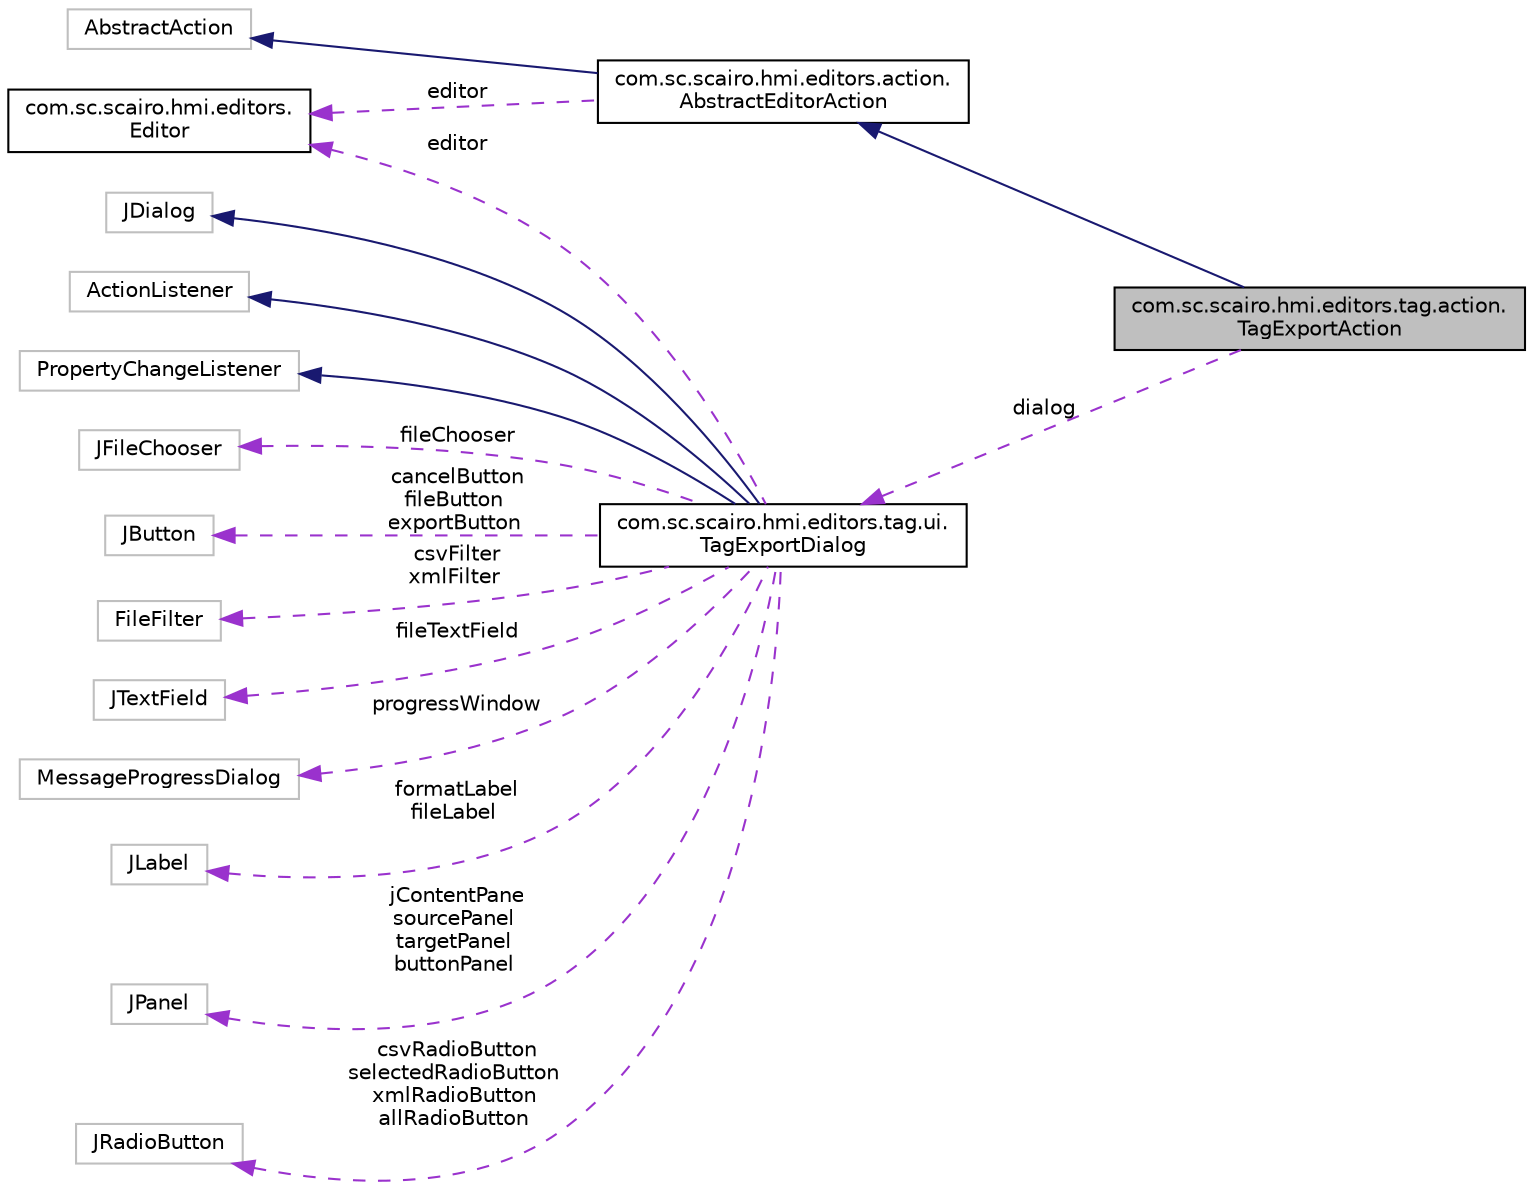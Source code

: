digraph "com.sc.scairo.hmi.editors.tag.action.TagExportAction"
{
 // LATEX_PDF_SIZE
  edge [fontname="Helvetica",fontsize="10",labelfontname="Helvetica",labelfontsize="10"];
  node [fontname="Helvetica",fontsize="10",shape=record];
  rankdir="LR";
  Node1 [label="com.sc.scairo.hmi.editors.tag.action.\lTagExportAction",height=0.2,width=0.4,color="black", fillcolor="grey75", style="filled", fontcolor="black",tooltip=" "];
  Node2 -> Node1 [dir="back",color="midnightblue",fontsize="10",style="solid",fontname="Helvetica"];
  Node2 [label="com.sc.scairo.hmi.editors.action.\lAbstractEditorAction",height=0.2,width=0.4,color="black", fillcolor="white", style="filled",URL="$classcom_1_1sc_1_1scairo_1_1hmi_1_1editors_1_1action_1_1_abstract_editor_action.html",tooltip=" "];
  Node3 -> Node2 [dir="back",color="midnightblue",fontsize="10",style="solid",fontname="Helvetica"];
  Node3 [label="AbstractAction",height=0.2,width=0.4,color="grey75", fillcolor="white", style="filled",tooltip=" "];
  Node4 -> Node2 [dir="back",color="darkorchid3",fontsize="10",style="dashed",label=" editor" ,fontname="Helvetica"];
  Node4 [label="com.sc.scairo.hmi.editors.\lEditor",height=0.2,width=0.4,color="black", fillcolor="white", style="filled",URL="$interfacecom_1_1sc_1_1scairo_1_1hmi_1_1editors_1_1_editor.html",tooltip=" "];
  Node5 -> Node1 [dir="back",color="darkorchid3",fontsize="10",style="dashed",label=" dialog" ,fontname="Helvetica"];
  Node5 [label="com.sc.scairo.hmi.editors.tag.ui.\lTagExportDialog",height=0.2,width=0.4,color="black", fillcolor="white", style="filled",URL="$classcom_1_1sc_1_1scairo_1_1hmi_1_1editors_1_1tag_1_1ui_1_1_tag_export_dialog.html",tooltip=" "];
  Node6 -> Node5 [dir="back",color="midnightblue",fontsize="10",style="solid",fontname="Helvetica"];
  Node6 [label="JDialog",height=0.2,width=0.4,color="grey75", fillcolor="white", style="filled",tooltip=" "];
  Node7 -> Node5 [dir="back",color="midnightblue",fontsize="10",style="solid",fontname="Helvetica"];
  Node7 [label="ActionListener",height=0.2,width=0.4,color="grey75", fillcolor="white", style="filled",tooltip=" "];
  Node8 -> Node5 [dir="back",color="midnightblue",fontsize="10",style="solid",fontname="Helvetica"];
  Node8 [label="PropertyChangeListener",height=0.2,width=0.4,color="grey75", fillcolor="white", style="filled",tooltip=" "];
  Node9 -> Node5 [dir="back",color="darkorchid3",fontsize="10",style="dashed",label=" fileChooser" ,fontname="Helvetica"];
  Node9 [label="JFileChooser",height=0.2,width=0.4,color="grey75", fillcolor="white", style="filled",tooltip=" "];
  Node10 -> Node5 [dir="back",color="darkorchid3",fontsize="10",style="dashed",label=" cancelButton\nfileButton\nexportButton" ,fontname="Helvetica"];
  Node10 [label="JButton",height=0.2,width=0.4,color="grey75", fillcolor="white", style="filled",tooltip=" "];
  Node11 -> Node5 [dir="back",color="darkorchid3",fontsize="10",style="dashed",label=" csvFilter\nxmlFilter" ,fontname="Helvetica"];
  Node11 [label="FileFilter",height=0.2,width=0.4,color="grey75", fillcolor="white", style="filled",tooltip=" "];
  Node12 -> Node5 [dir="back",color="darkorchid3",fontsize="10",style="dashed",label=" fileTextField" ,fontname="Helvetica"];
  Node12 [label="JTextField",height=0.2,width=0.4,color="grey75", fillcolor="white", style="filled",tooltip=" "];
  Node13 -> Node5 [dir="back",color="darkorchid3",fontsize="10",style="dashed",label=" progressWindow" ,fontname="Helvetica"];
  Node13 [label="MessageProgressDialog",height=0.2,width=0.4,color="grey75", fillcolor="white", style="filled",tooltip=" "];
  Node14 -> Node5 [dir="back",color="darkorchid3",fontsize="10",style="dashed",label=" formatLabel\nfileLabel" ,fontname="Helvetica"];
  Node14 [label="JLabel",height=0.2,width=0.4,color="grey75", fillcolor="white", style="filled",tooltip=" "];
  Node15 -> Node5 [dir="back",color="darkorchid3",fontsize="10",style="dashed",label=" jContentPane\nsourcePanel\ntargetPanel\nbuttonPanel" ,fontname="Helvetica"];
  Node15 [label="JPanel",height=0.2,width=0.4,color="grey75", fillcolor="white", style="filled",tooltip=" "];
  Node4 -> Node5 [dir="back",color="darkorchid3",fontsize="10",style="dashed",label=" editor" ,fontname="Helvetica"];
  Node16 -> Node5 [dir="back",color="darkorchid3",fontsize="10",style="dashed",label=" csvRadioButton\nselectedRadioButton\nxmlRadioButton\nallRadioButton" ,fontname="Helvetica"];
  Node16 [label="JRadioButton",height=0.2,width=0.4,color="grey75", fillcolor="white", style="filled",tooltip=" "];
}
